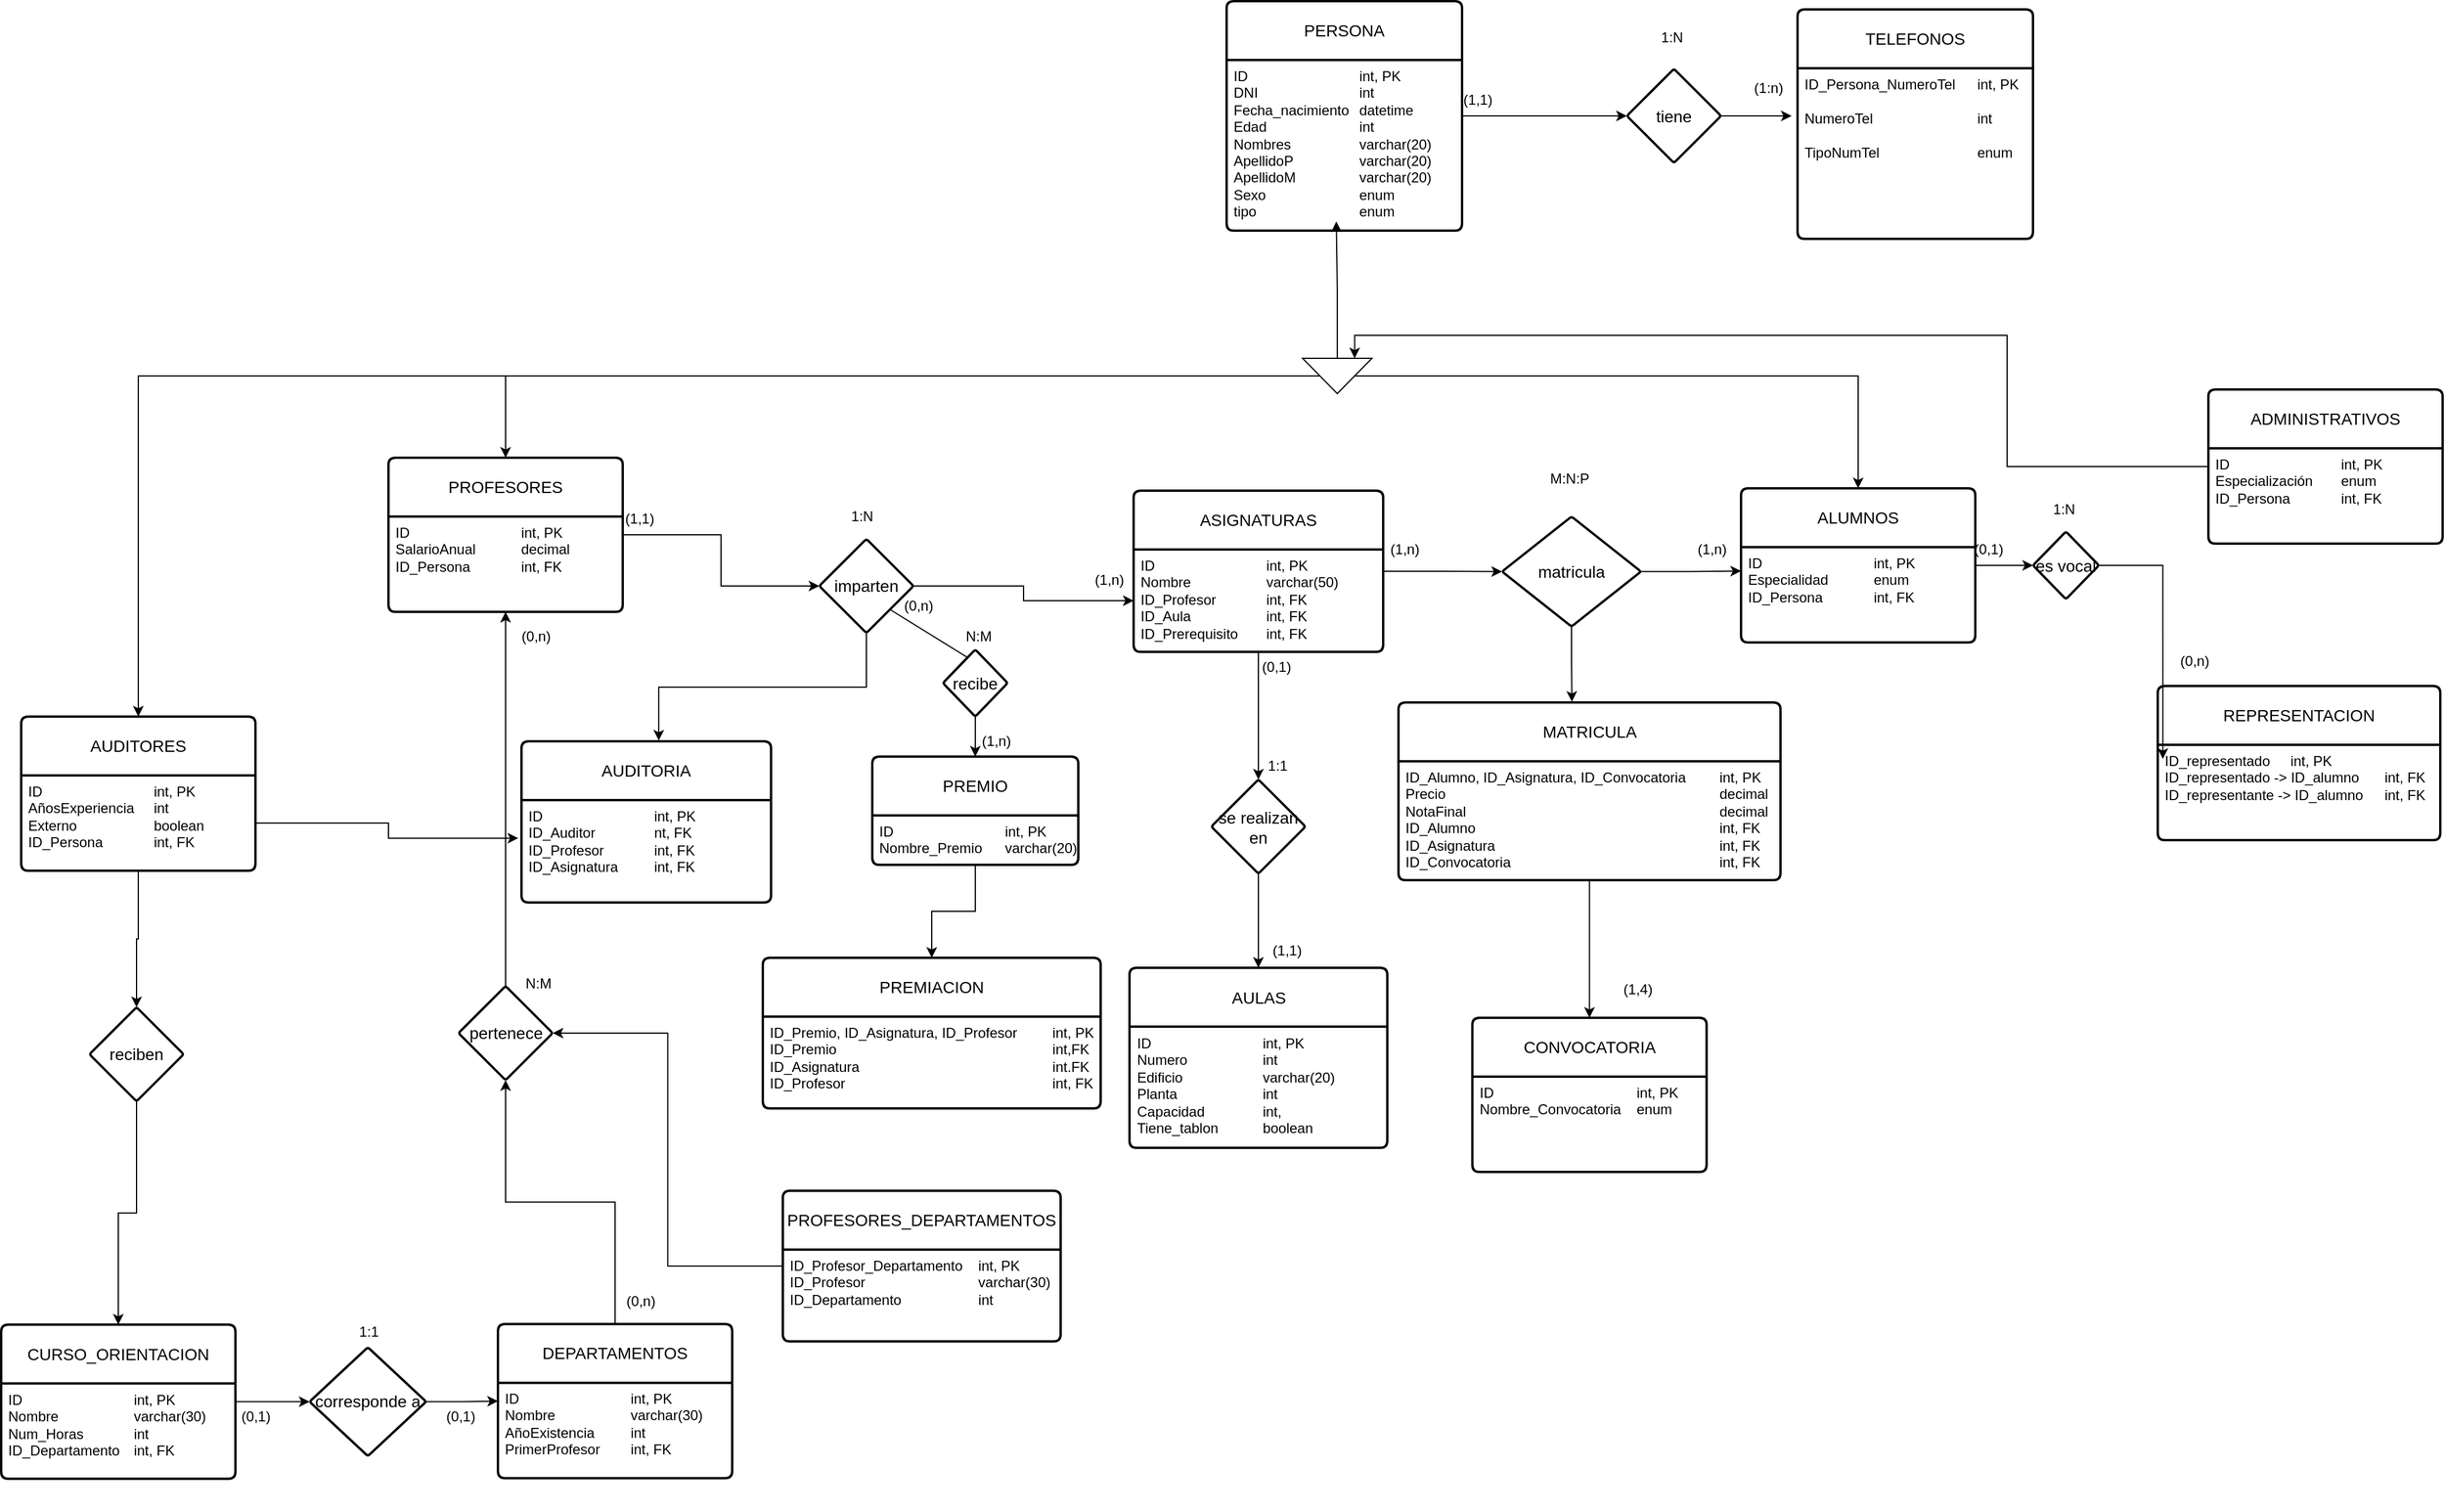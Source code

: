 <mxfile version="28.1.0">
  <diagram name="Página-1" id="hIb0Wc9JE0fTi1nJDeHk">
    <mxGraphModel dx="4356" dy="2800" grid="0" gridSize="10" guides="1" tooltips="1" connect="1" arrows="1" fold="1" page="1" pageScale="1" pageWidth="827" pageHeight="1169" math="0" shadow="0">
      <root>
        <mxCell id="0" />
        <mxCell id="1" parent="0" />
        <mxCell id="bm2Xu5GmlTO-DEPl8uQL-22" value="" style="edgeStyle=orthogonalEdgeStyle;rounded=0;orthogonalLoop=1;jettySize=auto;html=1;" edge="1" parent="1" source="bm2Xu5GmlTO-DEPl8uQL-1" target="bm2Xu5GmlTO-DEPl8uQL-21">
          <mxGeometry relative="1" as="geometry" />
        </mxCell>
        <mxCell id="bm2Xu5GmlTO-DEPl8uQL-1" value="PERSONA" style="swimlane;childLayout=stackLayout;horizontal=1;startSize=50;horizontalStack=0;rounded=1;fontSize=14;fontStyle=0;strokeWidth=2;resizeParent=0;resizeLast=1;shadow=0;dashed=0;align=center;arcSize=4;whiteSpace=wrap;html=1;" vertex="1" parent="1">
          <mxGeometry x="913" y="-116" width="200" height="195" as="geometry" />
        </mxCell>
        <mxCell id="bm2Xu5GmlTO-DEPl8uQL-2" value="ID&lt;span style=&quot;white-space: pre;&quot;&gt;&#x9;&lt;/span&gt;&lt;span style=&quot;white-space: pre;&quot;&gt;&#x9;&lt;/span&gt;&lt;span style=&quot;white-space: pre;&quot;&gt;&#x9;&lt;/span&gt;&lt;span style=&quot;white-space: pre;&quot;&gt;&#x9;&lt;/span&gt;int, PK&lt;div&gt;DNI&lt;span style=&quot;white-space: pre;&quot;&gt;&#x9;&lt;/span&gt;&lt;span style=&quot;white-space: pre;&quot;&gt;&#x9;&lt;/span&gt;&lt;span style=&quot;white-space: pre;&quot;&gt;&#x9;&lt;/span&gt;&lt;span style=&quot;white-space: pre;&quot;&gt;&#x9;&lt;/span&gt;int&lt;/div&gt;&lt;div&gt;Fecha_nacimiento&lt;span style=&quot;white-space: pre;&quot;&gt;&#x9;&lt;/span&gt;datetime&lt;/div&gt;&lt;div&gt;Edad&lt;span style=&quot;white-space: pre;&quot;&gt;&#x9;&lt;/span&gt;&lt;span style=&quot;white-space: pre;&quot;&gt;&#x9;&lt;/span&gt;&lt;span style=&quot;white-space: pre;&quot;&gt;&#x9;&lt;/span&gt;int&lt;/div&gt;&lt;div&gt;Nombres&lt;span style=&quot;white-space: pre;&quot;&gt;&#x9;&lt;/span&gt;&lt;span style=&quot;white-space: pre;&quot;&gt;&#x9;&lt;/span&gt;&lt;span style=&quot;white-space: pre;&quot;&gt;&#x9;&lt;/span&gt;varchar(20)&lt;/div&gt;&lt;div&gt;ApellidoP&lt;span style=&quot;white-space: pre;&quot;&gt;&#x9;&lt;/span&gt;&lt;span style=&quot;white-space: pre;&quot;&gt;&#x9;&lt;/span&gt;&lt;span style=&quot;white-space: pre;&quot;&gt;&#x9;&lt;/span&gt;varchar(20)&lt;/div&gt;&lt;div&gt;ApellidoM&lt;span style=&quot;white-space: pre;&quot;&gt;&#x9;&lt;/span&gt;&lt;span style=&quot;white-space: pre;&quot;&gt;&#x9;&lt;/span&gt;varchar(20)&lt;/div&gt;&lt;div&gt;Sexo&lt;span style=&quot;white-space: pre;&quot;&gt;&#x9;&lt;/span&gt;&lt;span style=&quot;white-space: pre;&quot;&gt;&#x9;&lt;/span&gt;&lt;span style=&quot;white-space: pre;&quot;&gt;&#x9;&lt;/span&gt;enum&lt;/div&gt;&lt;div&gt;tipo&lt;span style=&quot;white-space: pre;&quot;&gt;&#x9;&lt;/span&gt;&lt;span style=&quot;white-space: pre;&quot;&gt;&#x9;&lt;/span&gt;&lt;span style=&quot;white-space: pre;&quot;&gt;&#x9;&lt;/span&gt;&lt;span style=&quot;white-space: pre;&quot;&gt;&#x9;&lt;/span&gt;enum&lt;/div&gt;&lt;div&gt;&lt;br&gt;&lt;/div&gt;&lt;div&gt;&lt;br&gt;&lt;/div&gt;&lt;div&gt;&lt;br&gt;&lt;/div&gt;" style="align=left;strokeColor=none;fillColor=none;spacingLeft=4;spacingRight=4;fontSize=12;verticalAlign=top;resizable=0;rotatable=0;part=1;html=1;whiteSpace=wrap;" vertex="1" parent="bm2Xu5GmlTO-DEPl8uQL-1">
          <mxGeometry y="50" width="200" height="145" as="geometry" />
        </mxCell>
        <mxCell id="bm2Xu5GmlTO-DEPl8uQL-25" value="" style="edgeStyle=orthogonalEdgeStyle;rounded=0;orthogonalLoop=1;jettySize=auto;html=1;" edge="1" parent="1" source="bm2Xu5GmlTO-DEPl8uQL-21">
          <mxGeometry relative="1" as="geometry">
            <mxPoint x="1393" y="-18.5" as="targetPoint" />
          </mxGeometry>
        </mxCell>
        <mxCell id="bm2Xu5GmlTO-DEPl8uQL-21" value="tiene" style="rhombus;whiteSpace=wrap;html=1;fontSize=14;fontStyle=0;startSize=50;horizontal=1;rounded=1;strokeWidth=2;shadow=0;dashed=0;arcSize=4;" vertex="1" parent="1">
          <mxGeometry x="1253" y="-58.5" width="80" height="80" as="geometry" />
        </mxCell>
        <mxCell id="bm2Xu5GmlTO-DEPl8uQL-23" value="(1,1)" style="text;html=1;align=center;verticalAlign=middle;resizable=0;points=[];autosize=1;strokeColor=none;fillColor=none;" vertex="1" parent="1">
          <mxGeometry x="1104" y="-45" width="43" height="26" as="geometry" />
        </mxCell>
        <mxCell id="bm2Xu5GmlTO-DEPl8uQL-26" value="TELEFONOS" style="swimlane;childLayout=stackLayout;horizontal=1;startSize=50;horizontalStack=0;rounded=1;fontSize=14;fontStyle=0;strokeWidth=2;resizeParent=0;resizeLast=1;shadow=0;dashed=0;align=center;arcSize=4;whiteSpace=wrap;html=1;" vertex="1" parent="1">
          <mxGeometry x="1398" y="-109" width="200" height="195" as="geometry" />
        </mxCell>
        <mxCell id="bm2Xu5GmlTO-DEPl8uQL-27" value="ID_Persona_NumeroTel&lt;span style=&quot;white-space: pre;&quot;&gt;&#x9;&lt;/span&gt;&amp;nbsp; &amp;nbsp; int, PK&lt;div&gt;&lt;br&gt;&lt;/div&gt;&lt;div&gt;NumeroTel&lt;span style=&quot;white-space: pre;&quot;&gt;&#x9;&lt;/span&gt;&lt;span style=&quot;white-space: pre;&quot;&gt;&#x9;&lt;/span&gt;&lt;span style=&quot;white-space: pre;&quot;&gt;&#x9;    int&lt;/span&gt;&lt;/div&gt;&lt;div&gt;&lt;br&gt;&lt;/div&gt;&lt;div&gt;TipoNumTel&lt;span style=&quot;white-space: pre;&quot;&gt;&#x9;&lt;/span&gt;&lt;span style=&quot;white-space: pre;&quot;&gt;&#x9;&lt;/span&gt;&lt;span style=&quot;white-space: pre;&quot;&gt;&#x9;&lt;/span&gt;&amp;nbsp; &amp;nbsp; enum&lt;/div&gt;&lt;div&gt;&lt;br&gt;&lt;/div&gt;&lt;div&gt;&lt;br&gt;&lt;/div&gt;&lt;div&gt;&lt;br&gt;&lt;/div&gt;" style="align=left;strokeColor=none;fillColor=none;spacingLeft=4;spacingRight=4;fontSize=12;verticalAlign=top;resizable=0;rotatable=0;part=1;html=1;whiteSpace=wrap;" vertex="1" parent="bm2Xu5GmlTO-DEPl8uQL-26">
          <mxGeometry y="50" width="200" height="145" as="geometry" />
        </mxCell>
        <mxCell id="bm2Xu5GmlTO-DEPl8uQL-28" value="(1:n)" style="text;html=1;align=center;verticalAlign=middle;resizable=0;points=[];autosize=1;strokeColor=none;fillColor=none;" vertex="1" parent="1">
          <mxGeometry x="1351" y="-55" width="43" height="26" as="geometry" />
        </mxCell>
        <mxCell id="bm2Xu5GmlTO-DEPl8uQL-29" value="1:N" style="text;html=1;align=center;verticalAlign=middle;resizable=0;points=[];autosize=1;strokeColor=none;fillColor=none;" vertex="1" parent="1">
          <mxGeometry x="1272" y="-98" width="37" height="26" as="geometry" />
        </mxCell>
        <mxCell id="bm2Xu5GmlTO-DEPl8uQL-44" value="" style="edgeStyle=orthogonalEdgeStyle;rounded=0;orthogonalLoop=1;jettySize=auto;html=1;" edge="1" parent="1" source="bm2Xu5GmlTO-DEPl8uQL-30" target="bm2Xu5GmlTO-DEPl8uQL-43">
          <mxGeometry relative="1" as="geometry" />
        </mxCell>
        <mxCell id="bm2Xu5GmlTO-DEPl8uQL-30" value="AUDITORES" style="swimlane;childLayout=stackLayout;horizontal=1;startSize=50;horizontalStack=0;rounded=1;fontSize=14;fontStyle=0;strokeWidth=2;resizeParent=0;resizeLast=1;shadow=0;dashed=0;align=center;arcSize=4;whiteSpace=wrap;html=1;" vertex="1" parent="1">
          <mxGeometry x="-111" y="492" width="199" height="131" as="geometry" />
        </mxCell>
        <mxCell id="bm2Xu5GmlTO-DEPl8uQL-31" value="ID&lt;span style=&quot;white-space: pre;&quot;&gt;&#x9;&lt;/span&gt;&lt;span style=&quot;white-space: pre;&quot;&gt;&#x9;&lt;span style=&quot;white-space: pre;&quot;&gt;&#x9;&lt;/span&gt;&lt;span style=&quot;white-space: pre;&quot;&gt;&#x9;&lt;/span&gt;&lt;/span&gt;int, PK&lt;div&gt;AñosExperiencia&lt;span style=&quot;white-space: pre;&quot;&gt;&#x9;&lt;/span&gt;int&lt;/div&gt;&lt;div&gt;Externo&lt;span style=&quot;white-space: pre;&quot;&gt;&#x9;&lt;/span&gt;&lt;span style=&quot;white-space: pre;&quot;&gt;&#x9;&lt;/span&gt;&lt;span style=&quot;white-space: pre;&quot;&gt;&#x9;&lt;/span&gt;boolean&lt;/div&gt;&lt;div&gt;ID_Persona&lt;span style=&quot;white-space: pre;&quot;&gt;&#x9;&lt;/span&gt;&lt;span style=&quot;white-space: pre;&quot;&gt;&#x9;&lt;/span&gt;int, FK&lt;/div&gt;&lt;div&gt;&lt;br&gt;&lt;/div&gt;&lt;div&gt;&lt;br&gt;&lt;/div&gt;&lt;div&gt;&lt;br&gt;&lt;/div&gt;" style="align=left;strokeColor=none;fillColor=none;spacingLeft=4;spacingRight=4;fontSize=12;verticalAlign=top;resizable=0;rotatable=0;part=1;html=1;whiteSpace=wrap;" vertex="1" parent="bm2Xu5GmlTO-DEPl8uQL-30">
          <mxGeometry y="50" width="199" height="81" as="geometry" />
        </mxCell>
        <mxCell id="bm2Xu5GmlTO-DEPl8uQL-34" style="edgeStyle=orthogonalEdgeStyle;rounded=0;orthogonalLoop=1;jettySize=auto;html=1;entryX=0.5;entryY=0;entryDx=0;entryDy=0;" edge="1" parent="1" source="bm2Xu5GmlTO-DEPl8uQL-32" target="bm2Xu5GmlTO-DEPl8uQL-30">
          <mxGeometry relative="1" as="geometry" />
        </mxCell>
        <mxCell id="bm2Xu5GmlTO-DEPl8uQL-71" style="edgeStyle=orthogonalEdgeStyle;rounded=0;orthogonalLoop=1;jettySize=auto;html=1;" edge="1" parent="1" source="bm2Xu5GmlTO-DEPl8uQL-32" target="bm2Xu5GmlTO-DEPl8uQL-36">
          <mxGeometry relative="1" as="geometry" />
        </mxCell>
        <mxCell id="bm2Xu5GmlTO-DEPl8uQL-110" style="edgeStyle=orthogonalEdgeStyle;rounded=0;orthogonalLoop=1;jettySize=auto;html=1;exitX=0;exitY=0.5;exitDx=0;exitDy=0;" edge="1" parent="1" source="bm2Xu5GmlTO-DEPl8uQL-32">
          <mxGeometry relative="1" as="geometry">
            <mxPoint x="1006.182" y="71.182" as="targetPoint" />
          </mxGeometry>
        </mxCell>
        <mxCell id="bm2Xu5GmlTO-DEPl8uQL-113" style="edgeStyle=orthogonalEdgeStyle;rounded=0;orthogonalLoop=1;jettySize=auto;html=1;entryX=0.5;entryY=0;entryDx=0;entryDy=0;" edge="1" parent="1" source="bm2Xu5GmlTO-DEPl8uQL-32" target="bm2Xu5GmlTO-DEPl8uQL-39">
          <mxGeometry relative="1" as="geometry" />
        </mxCell>
        <mxCell id="bm2Xu5GmlTO-DEPl8uQL-32" value="" style="triangle;whiteSpace=wrap;html=1;rotation=90;" vertex="1" parent="1">
          <mxGeometry x="992" y="173" width="30" height="59" as="geometry" />
        </mxCell>
        <mxCell id="bm2Xu5GmlTO-DEPl8uQL-73" value="" style="edgeStyle=orthogonalEdgeStyle;rounded=0;orthogonalLoop=1;jettySize=auto;html=1;" edge="1" parent="1" source="bm2Xu5GmlTO-DEPl8uQL-36" target="bm2Xu5GmlTO-DEPl8uQL-72">
          <mxGeometry relative="1" as="geometry" />
        </mxCell>
        <mxCell id="bm2Xu5GmlTO-DEPl8uQL-36" value="PROFESORES" style="swimlane;childLayout=stackLayout;horizontal=1;startSize=50;horizontalStack=0;rounded=1;fontSize=14;fontStyle=0;strokeWidth=2;resizeParent=0;resizeLast=1;shadow=0;dashed=0;align=center;arcSize=4;whiteSpace=wrap;html=1;" vertex="1" parent="1">
          <mxGeometry x="201" y="272" width="199" height="131" as="geometry" />
        </mxCell>
        <mxCell id="bm2Xu5GmlTO-DEPl8uQL-37" value="ID&lt;span style=&quot;white-space: pre;&quot;&gt;&#x9;&lt;/span&gt;&lt;span style=&quot;white-space: pre;&quot;&gt;&#x9;&lt;span style=&quot;white-space: pre;&quot;&gt;&#x9;&lt;/span&gt;&lt;span style=&quot;white-space: pre;&quot;&gt;&#x9;&lt;/span&gt;&lt;/span&gt;int, PK&lt;div&gt;SalarioAnual&lt;span style=&quot;white-space: pre;&quot;&gt;&#x9;&lt;/span&gt;&lt;span style=&quot;white-space: pre;&quot;&gt;&#x9;&lt;/span&gt;decimal&lt;/div&gt;&lt;div&gt;&lt;span style=&quot;background-color: transparent; color: light-dark(rgb(0, 0, 0), rgb(255, 255, 255));&quot;&gt;ID_Persona&lt;/span&gt;&lt;span style=&quot;background-color: transparent; color: light-dark(rgb(0, 0, 0), rgb(255, 255, 255)); white-space: pre;&quot;&gt;&#x9;&lt;/span&gt;&lt;span style=&quot;background-color: transparent; color: light-dark(rgb(0, 0, 0), rgb(255, 255, 255)); white-space: pre;&quot;&gt;&#x9;&lt;/span&gt;&lt;span style=&quot;background-color: transparent; color: light-dark(rgb(0, 0, 0), rgb(255, 255, 255));&quot;&gt;int, FK&lt;/span&gt;&lt;/div&gt;&lt;div&gt;&lt;br&gt;&lt;/div&gt;&lt;div&gt;&lt;br&gt;&lt;/div&gt;&lt;div&gt;&lt;br&gt;&lt;/div&gt;" style="align=left;strokeColor=none;fillColor=none;spacingLeft=4;spacingRight=4;fontSize=12;verticalAlign=top;resizable=0;rotatable=0;part=1;html=1;whiteSpace=wrap;" vertex="1" parent="bm2Xu5GmlTO-DEPl8uQL-36">
          <mxGeometry y="50" width="199" height="81" as="geometry" />
        </mxCell>
        <mxCell id="bm2Xu5GmlTO-DEPl8uQL-104" value="" style="edgeStyle=orthogonalEdgeStyle;rounded=0;orthogonalLoop=1;jettySize=auto;html=1;" edge="1" parent="1" source="bm2Xu5GmlTO-DEPl8uQL-39" target="bm2Xu5GmlTO-DEPl8uQL-103">
          <mxGeometry relative="1" as="geometry" />
        </mxCell>
        <mxCell id="bm2Xu5GmlTO-DEPl8uQL-39" value="ALUMNOS" style="swimlane;childLayout=stackLayout;horizontal=1;startSize=50;horizontalStack=0;rounded=1;fontSize=14;fontStyle=0;strokeWidth=2;resizeParent=0;resizeLast=1;shadow=0;dashed=0;align=center;arcSize=4;whiteSpace=wrap;html=1;" vertex="1" parent="1">
          <mxGeometry x="1350" y="298" width="199" height="131" as="geometry" />
        </mxCell>
        <mxCell id="bm2Xu5GmlTO-DEPl8uQL-40" value="ID&lt;span style=&quot;white-space: pre;&quot;&gt;&#x9;&lt;/span&gt;&lt;span style=&quot;white-space: pre;&quot;&gt;&#x9;&lt;span style=&quot;white-space: pre;&quot;&gt;&#x9;&lt;/span&gt;&lt;span style=&quot;white-space: pre;&quot;&gt;&#x9;&lt;/span&gt;&lt;/span&gt;int, PK&lt;div&gt;Especialidad&lt;span style=&quot;white-space: pre;&quot;&gt;&#x9;&lt;/span&gt;&lt;span style=&quot;white-space: pre;&quot;&gt;&#x9;&lt;/span&gt;enum&lt;/div&gt;&lt;div&gt;&lt;span style=&quot;background-color: transparent; color: light-dark(rgb(0, 0, 0), rgb(255, 255, 255));&quot;&gt;ID_Persona&lt;/span&gt;&lt;span style=&quot;background-color: transparent; color: light-dark(rgb(0, 0, 0), rgb(255, 255, 255)); white-space: pre;&quot;&gt;&#x9;&lt;/span&gt;&lt;span style=&quot;background-color: transparent; color: light-dark(rgb(0, 0, 0), rgb(255, 255, 255)); white-space: pre;&quot;&gt;&#x9;&lt;/span&gt;&lt;span style=&quot;background-color: transparent; color: light-dark(rgb(0, 0, 0), rgb(255, 255, 255));&quot;&gt;int, FK&lt;/span&gt;&lt;/div&gt;&lt;div&gt;&lt;br&gt;&lt;/div&gt;&lt;div&gt;&lt;br&gt;&lt;/div&gt;&lt;div&gt;&lt;br&gt;&lt;/div&gt;" style="align=left;strokeColor=none;fillColor=none;spacingLeft=4;spacingRight=4;fontSize=12;verticalAlign=top;resizable=0;rotatable=0;part=1;html=1;whiteSpace=wrap;" vertex="1" parent="bm2Xu5GmlTO-DEPl8uQL-39">
          <mxGeometry y="50" width="199" height="81" as="geometry" />
        </mxCell>
        <mxCell id="bm2Xu5GmlTO-DEPl8uQL-135" style="edgeStyle=orthogonalEdgeStyle;rounded=0;orthogonalLoop=1;jettySize=auto;html=1;entryX=0;entryY=0.25;entryDx=0;entryDy=0;" edge="1" parent="1" source="bm2Xu5GmlTO-DEPl8uQL-41" target="bm2Xu5GmlTO-DEPl8uQL-32">
          <mxGeometry relative="1" as="geometry">
            <mxPoint x="1381.333" y="119" as="targetPoint" />
            <Array as="points">
              <mxPoint x="1576" y="280" />
              <mxPoint x="1576" y="168" />
              <mxPoint x="1022" y="168" />
            </Array>
          </mxGeometry>
        </mxCell>
        <mxCell id="bm2Xu5GmlTO-DEPl8uQL-41" value="ADMINISTRATIVOS" style="swimlane;childLayout=stackLayout;horizontal=1;startSize=50;horizontalStack=0;rounded=1;fontSize=14;fontStyle=0;strokeWidth=2;resizeParent=0;resizeLast=1;shadow=0;dashed=0;align=center;arcSize=4;whiteSpace=wrap;html=1;" vertex="1" parent="1">
          <mxGeometry x="1747" y="214" width="199" height="131" as="geometry" />
        </mxCell>
        <mxCell id="bm2Xu5GmlTO-DEPl8uQL-42" value="ID&lt;span style=&quot;white-space: pre;&quot;&gt;&#x9;&lt;/span&gt;&lt;span style=&quot;white-space: pre;&quot;&gt;&#x9;&lt;span style=&quot;white-space: pre;&quot;&gt;&#x9;&lt;/span&gt;&lt;span style=&quot;white-space: pre;&quot;&gt;&#x9;&lt;/span&gt;&lt;/span&gt;int, PK&lt;div&gt;Especialización&lt;span style=&quot;white-space: pre;&quot;&gt;&#x9;&lt;/span&gt;enum&lt;/div&gt;&lt;div&gt;&lt;span style=&quot;background-color: transparent; color: light-dark(rgb(0, 0, 0), rgb(255, 255, 255));&quot;&gt;ID_Persona&lt;/span&gt;&lt;span style=&quot;background-color: transparent; color: light-dark(rgb(0, 0, 0), rgb(255, 255, 255)); white-space: pre;&quot;&gt;&#x9;&lt;/span&gt;&lt;span style=&quot;background-color: transparent; color: light-dark(rgb(0, 0, 0), rgb(255, 255, 255)); white-space: pre;&quot;&gt;&#x9;&lt;/span&gt;&lt;span style=&quot;background-color: transparent; color: light-dark(rgb(0, 0, 0), rgb(255, 255, 255));&quot;&gt;int, FK&lt;/span&gt;&lt;/div&gt;&lt;div&gt;&lt;br&gt;&lt;/div&gt;&lt;div&gt;&lt;br&gt;&lt;/div&gt;&lt;div&gt;&lt;br&gt;&lt;/div&gt;" style="align=left;strokeColor=none;fillColor=none;spacingLeft=4;spacingRight=4;fontSize=12;verticalAlign=top;resizable=0;rotatable=0;part=1;html=1;whiteSpace=wrap;" vertex="1" parent="bm2Xu5GmlTO-DEPl8uQL-41">
          <mxGeometry y="50" width="199" height="81" as="geometry" />
        </mxCell>
        <mxCell id="bm2Xu5GmlTO-DEPl8uQL-47" value="" style="edgeStyle=orthogonalEdgeStyle;rounded=0;orthogonalLoop=1;jettySize=auto;html=1;entryX=0.5;entryY=0;entryDx=0;entryDy=0;" edge="1" parent="1" source="bm2Xu5GmlTO-DEPl8uQL-43" target="bm2Xu5GmlTO-DEPl8uQL-45">
          <mxGeometry relative="1" as="geometry">
            <mxPoint x="152" y="862" as="targetPoint" />
          </mxGeometry>
        </mxCell>
        <mxCell id="bm2Xu5GmlTO-DEPl8uQL-43" value="reciben" style="rhombus;whiteSpace=wrap;html=1;fontSize=14;fontStyle=0;startSize=50;horizontal=1;rounded=1;strokeWidth=2;shadow=0;dashed=0;arcSize=4;" vertex="1" parent="1">
          <mxGeometry x="-53" y="739" width="80" height="80" as="geometry" />
        </mxCell>
        <mxCell id="bm2Xu5GmlTO-DEPl8uQL-51" value="" style="edgeStyle=orthogonalEdgeStyle;rounded=0;orthogonalLoop=1;jettySize=auto;html=1;" edge="1" parent="1" source="bm2Xu5GmlTO-DEPl8uQL-45" target="bm2Xu5GmlTO-DEPl8uQL-50">
          <mxGeometry relative="1" as="geometry" />
        </mxCell>
        <mxCell id="bm2Xu5GmlTO-DEPl8uQL-45" value="CURSO_ORIENTACION" style="swimlane;childLayout=stackLayout;horizontal=1;startSize=50;horizontalStack=0;rounded=1;fontSize=14;fontStyle=0;strokeWidth=2;resizeParent=0;resizeLast=1;shadow=0;dashed=0;align=center;arcSize=4;whiteSpace=wrap;html=1;" vertex="1" parent="1">
          <mxGeometry x="-128" y="1008.75" width="199" height="131" as="geometry" />
        </mxCell>
        <mxCell id="bm2Xu5GmlTO-DEPl8uQL-46" value="ID&lt;span style=&quot;white-space: pre;&quot;&gt;&#x9;&lt;/span&gt;&lt;span style=&quot;white-space: pre;&quot;&gt;&#x9;&lt;span style=&quot;white-space: pre;&quot;&gt;&#x9;&lt;/span&gt;&lt;span style=&quot;white-space: pre;&quot;&gt;&#x9;&lt;/span&gt;&lt;/span&gt;int, PK&lt;div&gt;Nombre&lt;span style=&quot;white-space: pre;&quot;&gt;&#x9;&lt;/span&gt;&lt;span style=&quot;white-space: pre;&quot;&gt;&#x9;&lt;/span&gt;&lt;span style=&quot;white-space: pre;&quot;&gt;&#x9;&lt;/span&gt;varchar(30)&lt;/div&gt;&lt;div&gt;Num_Horas&lt;span style=&quot;white-space: pre;&quot;&gt;&#x9;&lt;/span&gt;&lt;span style=&quot;white-space: pre;&quot;&gt;&#x9;&lt;/span&gt;int&lt;/div&gt;&lt;div&gt;ID_Departamento&lt;span style=&quot;white-space: pre;&quot;&gt;&#x9;&lt;/span&gt;int, FK&lt;/div&gt;&lt;div&gt;&lt;br&gt;&lt;/div&gt;&lt;div&gt;&lt;br&gt;&lt;/div&gt;&lt;div&gt;&lt;br&gt;&lt;/div&gt;" style="align=left;strokeColor=none;fillColor=none;spacingLeft=4;spacingRight=4;fontSize=12;verticalAlign=top;resizable=0;rotatable=0;part=1;html=1;whiteSpace=wrap;" vertex="1" parent="bm2Xu5GmlTO-DEPl8uQL-45">
          <mxGeometry y="50" width="199" height="81" as="geometry" />
        </mxCell>
        <mxCell id="bm2Xu5GmlTO-DEPl8uQL-57" value="" style="edgeStyle=orthogonalEdgeStyle;rounded=0;orthogonalLoop=1;jettySize=auto;html=1;" edge="1" parent="1" source="bm2Xu5GmlTO-DEPl8uQL-48" target="bm2Xu5GmlTO-DEPl8uQL-56">
          <mxGeometry relative="1" as="geometry" />
        </mxCell>
        <mxCell id="bm2Xu5GmlTO-DEPl8uQL-48" value="DEPARTAMENTOS" style="swimlane;childLayout=stackLayout;horizontal=1;startSize=50;horizontalStack=0;rounded=1;fontSize=14;fontStyle=0;strokeWidth=2;resizeParent=0;resizeLast=1;shadow=0;dashed=0;align=center;arcSize=4;whiteSpace=wrap;html=1;" vertex="1" parent="1">
          <mxGeometry x="294" y="1008.25" width="199" height="131" as="geometry" />
        </mxCell>
        <mxCell id="bm2Xu5GmlTO-DEPl8uQL-49" value="ID&lt;span style=&quot;white-space: pre;&quot;&gt;&#x9;&lt;/span&gt;&lt;span style=&quot;white-space: pre;&quot;&gt;&#x9;&lt;span style=&quot;white-space: pre;&quot;&gt;&#x9;&lt;/span&gt;&lt;span style=&quot;white-space: pre;&quot;&gt;&#x9;&lt;/span&gt;&lt;/span&gt;int, PK&lt;div&gt;Nombre&lt;span style=&quot;white-space: pre;&quot;&gt;&#x9;&lt;/span&gt;&lt;span style=&quot;white-space: pre;&quot;&gt;&#x9;&lt;/span&gt;&lt;span style=&quot;white-space: pre;&quot;&gt;&#x9;&lt;/span&gt;varchar(30)&lt;/div&gt;&lt;div&gt;AñoExistencia&lt;span style=&quot;white-space: pre;&quot;&gt;&#x9;&lt;/span&gt;&lt;span style=&quot;white-space: pre;&quot;&gt;&#x9;&lt;/span&gt;int&lt;/div&gt;&lt;div&gt;PrimerProfesor&lt;span style=&quot;white-space: pre;&quot;&gt;&#x9;&lt;/span&gt;int, FK&lt;/div&gt;&lt;div&gt;&lt;br&gt;&lt;/div&gt;&lt;div&gt;&lt;br&gt;&lt;/div&gt;&lt;div&gt;&lt;br&gt;&lt;/div&gt;" style="align=left;strokeColor=none;fillColor=none;spacingLeft=4;spacingRight=4;fontSize=12;verticalAlign=top;resizable=0;rotatable=0;part=1;html=1;whiteSpace=wrap;" vertex="1" parent="bm2Xu5GmlTO-DEPl8uQL-48">
          <mxGeometry y="50" width="199" height="81" as="geometry" />
        </mxCell>
        <mxCell id="bm2Xu5GmlTO-DEPl8uQL-52" style="edgeStyle=orthogonalEdgeStyle;rounded=0;orthogonalLoop=1;jettySize=auto;html=1;entryX=0;entryY=0.5;entryDx=0;entryDy=0;" edge="1" parent="1" source="bm2Xu5GmlTO-DEPl8uQL-50" target="bm2Xu5GmlTO-DEPl8uQL-48">
          <mxGeometry relative="1" as="geometry">
            <mxPoint x="269.333" y="1074.25" as="targetPoint" />
          </mxGeometry>
        </mxCell>
        <mxCell id="bm2Xu5GmlTO-DEPl8uQL-50" value="corresponde a" style="rhombus;whiteSpace=wrap;html=1;fontSize=14;fontStyle=0;startSize=50;horizontal=1;rounded=1;strokeWidth=2;shadow=0;dashed=0;arcSize=4;" vertex="1" parent="1">
          <mxGeometry x="134" y="1028" width="99" height="92.5" as="geometry" />
        </mxCell>
        <mxCell id="bm2Xu5GmlTO-DEPl8uQL-53" value="(0,1)" style="text;html=1;align=center;verticalAlign=middle;resizable=0;points=[];autosize=1;strokeColor=none;fillColor=none;" vertex="1" parent="1">
          <mxGeometry x="66" y="1073.75" width="43" height="26" as="geometry" />
        </mxCell>
        <mxCell id="bm2Xu5GmlTO-DEPl8uQL-54" value="(0,1)" style="text;html=1;align=center;verticalAlign=middle;resizable=0;points=[];autosize=1;strokeColor=none;fillColor=none;" vertex="1" parent="1">
          <mxGeometry x="240" y="1073.75" width="43" height="26" as="geometry" />
        </mxCell>
        <mxCell id="bm2Xu5GmlTO-DEPl8uQL-55" value="1:1" style="text;html=1;align=center;verticalAlign=middle;resizable=0;points=[];autosize=1;strokeColor=none;fillColor=none;" vertex="1" parent="1">
          <mxGeometry x="166" y="1002" width="35" height="26" as="geometry" />
        </mxCell>
        <mxCell id="bm2Xu5GmlTO-DEPl8uQL-58" value="" style="edgeStyle=orthogonalEdgeStyle;rounded=0;orthogonalLoop=1;jettySize=auto;html=1;" edge="1" parent="1" source="bm2Xu5GmlTO-DEPl8uQL-56" target="bm2Xu5GmlTO-DEPl8uQL-37">
          <mxGeometry relative="1" as="geometry" />
        </mxCell>
        <mxCell id="bm2Xu5GmlTO-DEPl8uQL-56" value="pertenece" style="rhombus;whiteSpace=wrap;html=1;fontSize=14;fontStyle=0;startSize=50;horizontal=1;rounded=1;strokeWidth=2;shadow=0;dashed=0;arcSize=4;" vertex="1" parent="1">
          <mxGeometry x="260.5" y="721" width="80" height="80" as="geometry" />
        </mxCell>
        <mxCell id="bm2Xu5GmlTO-DEPl8uQL-59" value="(0,n)" style="text;html=1;align=center;verticalAlign=middle;resizable=0;points=[];autosize=1;strokeColor=none;fillColor=none;" vertex="1" parent="1">
          <mxGeometry x="304.5" y="411" width="43" height="26" as="geometry" />
        </mxCell>
        <mxCell id="bm2Xu5GmlTO-DEPl8uQL-62" value="(0,n)" style="text;html=1;align=center;verticalAlign=middle;resizable=0;points=[];autosize=1;strokeColor=none;fillColor=none;" vertex="1" parent="1">
          <mxGeometry x="393" y="976" width="43" height="26" as="geometry" />
        </mxCell>
        <mxCell id="bm2Xu5GmlTO-DEPl8uQL-63" value="N:M" style="text;html=1;align=center;verticalAlign=middle;resizable=0;points=[];autosize=1;strokeColor=none;fillColor=none;" vertex="1" parent="1">
          <mxGeometry x="307.5" y="705.5" width="40" height="26" as="geometry" />
        </mxCell>
        <mxCell id="bm2Xu5GmlTO-DEPl8uQL-66" style="edgeStyle=orthogonalEdgeStyle;rounded=0;orthogonalLoop=1;jettySize=auto;html=1;entryX=1;entryY=0.5;entryDx=0;entryDy=0;" edge="1" parent="1" source="bm2Xu5GmlTO-DEPl8uQL-64" target="bm2Xu5GmlTO-DEPl8uQL-56">
          <mxGeometry relative="1" as="geometry">
            <mxPoint x="443" y="782" as="targetPoint" />
          </mxGeometry>
        </mxCell>
        <mxCell id="bm2Xu5GmlTO-DEPl8uQL-64" value="PROFESORES_DEPARTAMENTOS" style="swimlane;childLayout=stackLayout;horizontal=1;startSize=50;horizontalStack=0;rounded=1;fontSize=14;fontStyle=0;strokeWidth=2;resizeParent=0;resizeLast=1;shadow=0;dashed=0;align=center;arcSize=4;whiteSpace=wrap;html=1;" vertex="1" parent="1">
          <mxGeometry x="536" y="895" width="236" height="128" as="geometry" />
        </mxCell>
        <mxCell id="bm2Xu5GmlTO-DEPl8uQL-65" value="ID_Profesor_Departamento&lt;span style=&quot;white-space: pre;&quot;&gt;&lt;span style=&quot;white-space: pre;&quot;&gt;&#x9;&lt;/span&gt;&lt;/span&gt;int, PK&lt;div&gt;ID_Profesor&lt;span style=&quot;white-space: pre;&quot;&gt;&#x9;&lt;/span&gt;&lt;span style=&quot;white-space: pre;&quot;&gt;&#x9;&lt;span style=&quot;white-space: pre;&quot;&gt;&#x9;&lt;/span&gt;&lt;span style=&quot;white-space: pre;&quot;&gt;&#x9;&lt;/span&gt;&lt;/span&gt;varchar(30)&lt;/div&gt;&lt;div&gt;ID_Departamento&lt;span style=&quot;white-space: pre;&quot;&gt;&#x9;&lt;span style=&quot;white-space: pre;&quot;&gt;&#x9;&lt;/span&gt;&lt;span style=&quot;white-space: pre;&quot;&gt;&#x9;&lt;/span&gt;&lt;/span&gt;int&lt;/div&gt;&lt;div&gt;&lt;br&gt;&lt;/div&gt;&lt;div&gt;&lt;br&gt;&lt;/div&gt;" style="align=left;strokeColor=none;fillColor=none;spacingLeft=4;spacingRight=4;fontSize=12;verticalAlign=top;resizable=0;rotatable=0;part=1;html=1;whiteSpace=wrap;" vertex="1" parent="bm2Xu5GmlTO-DEPl8uQL-64">
          <mxGeometry y="50" width="236" height="78" as="geometry" />
        </mxCell>
        <mxCell id="bm2Xu5GmlTO-DEPl8uQL-79" value="" style="edgeStyle=orthogonalEdgeStyle;rounded=0;orthogonalLoop=1;jettySize=auto;html=1;" edge="1" parent="1" source="bm2Xu5GmlTO-DEPl8uQL-67" target="bm2Xu5GmlTO-DEPl8uQL-78">
          <mxGeometry relative="1" as="geometry" />
        </mxCell>
        <mxCell id="bm2Xu5GmlTO-DEPl8uQL-87" value="" style="edgeStyle=orthogonalEdgeStyle;rounded=0;orthogonalLoop=1;jettySize=auto;html=1;" edge="1" parent="1" source="bm2Xu5GmlTO-DEPl8uQL-67" target="bm2Xu5GmlTO-DEPl8uQL-86">
          <mxGeometry relative="1" as="geometry" />
        </mxCell>
        <mxCell id="bm2Xu5GmlTO-DEPl8uQL-67" value="ASIGNATURAS" style="swimlane;childLayout=stackLayout;horizontal=1;startSize=50;horizontalStack=0;rounded=1;fontSize=14;fontStyle=0;strokeWidth=2;resizeParent=0;resizeLast=1;shadow=0;dashed=0;align=center;arcSize=4;whiteSpace=wrap;html=1;" vertex="1" parent="1">
          <mxGeometry x="834" y="300" width="212" height="137" as="geometry" />
        </mxCell>
        <mxCell id="bm2Xu5GmlTO-DEPl8uQL-68" value="ID&lt;span style=&quot;white-space: pre;&quot;&gt;&#x9;&lt;/span&gt;&lt;span style=&quot;white-space: pre;&quot;&gt;&#x9;&lt;span style=&quot;white-space: pre;&quot;&gt;&#x9;&lt;/span&gt;&lt;span style=&quot;white-space: pre;&quot;&gt;&#x9;&lt;/span&gt;&lt;/span&gt;int, PK&lt;div&gt;Nombre&lt;span style=&quot;white-space: pre;&quot;&gt;&#x9;&lt;/span&gt;&lt;span style=&quot;white-space: pre;&quot;&gt;&#x9;&lt;/span&gt;&lt;span style=&quot;white-space: pre;&quot;&gt;&#x9;&lt;/span&gt;varchar(50)&lt;/div&gt;&lt;div&gt;&lt;span style=&quot;background-color: transparent; color: light-dark(rgb(0, 0, 0), rgb(255, 255, 255));&quot;&gt;ID_Profesor&lt;/span&gt;&lt;span style=&quot;background-color: transparent; color: light-dark(rgb(0, 0, 0), rgb(255, 255, 255)); white-space: pre;&quot;&gt;&#x9;&lt;/span&gt;&lt;span style=&quot;background-color: transparent; color: light-dark(rgb(0, 0, 0), rgb(255, 255, 255)); white-space: pre;&quot;&gt;&#x9;&lt;/span&gt;&lt;span style=&quot;background-color: transparent; color: light-dark(rgb(0, 0, 0), rgb(255, 255, 255));&quot;&gt;int, FK&lt;/span&gt;&lt;/div&gt;&lt;div&gt;ID_Aula&lt;span style=&quot;white-space: pre;&quot;&gt;&#x9;&lt;/span&gt;&lt;span style=&quot;white-space: pre;&quot;&gt;&#x9;&lt;/span&gt;&lt;span style=&quot;white-space: pre;&quot;&gt;&#x9;&lt;/span&gt;int, FK&lt;/div&gt;&lt;div&gt;ID_Prerequisito&lt;span style=&quot;white-space: pre;&quot;&gt;&#x9;&lt;/span&gt;int, FK&lt;/div&gt;" style="align=left;strokeColor=none;fillColor=none;spacingLeft=4;spacingRight=4;fontSize=12;verticalAlign=top;resizable=0;rotatable=0;part=1;html=1;whiteSpace=wrap;" vertex="1" parent="bm2Xu5GmlTO-DEPl8uQL-67">
          <mxGeometry y="50" width="212" height="87" as="geometry" />
        </mxCell>
        <mxCell id="bm2Xu5GmlTO-DEPl8uQL-74" style="edgeStyle=orthogonalEdgeStyle;rounded=0;orthogonalLoop=1;jettySize=auto;html=1;entryX=0;entryY=0.5;entryDx=0;entryDy=0;" edge="1" parent="1" source="bm2Xu5GmlTO-DEPl8uQL-72" target="bm2Xu5GmlTO-DEPl8uQL-68">
          <mxGeometry relative="1" as="geometry" />
        </mxCell>
        <mxCell id="bm2Xu5GmlTO-DEPl8uQL-72" value="imparten" style="rhombus;whiteSpace=wrap;html=1;fontSize=14;fontStyle=0;startSize=50;horizontal=1;rounded=1;strokeWidth=2;shadow=0;dashed=0;arcSize=4;" vertex="1" parent="1">
          <mxGeometry x="567" y="341" width="80" height="80" as="geometry" />
        </mxCell>
        <mxCell id="bm2Xu5GmlTO-DEPl8uQL-75" value="(1,1)" style="text;html=1;align=center;verticalAlign=middle;resizable=0;points=[];autosize=1;strokeColor=none;fillColor=none;" vertex="1" parent="1">
          <mxGeometry x="392" y="311" width="43" height="26" as="geometry" />
        </mxCell>
        <mxCell id="bm2Xu5GmlTO-DEPl8uQL-76" value="(1,n)" style="text;html=1;align=center;verticalAlign=middle;resizable=0;points=[];autosize=1;strokeColor=none;fillColor=none;" vertex="1" parent="1">
          <mxGeometry x="791" y="363" width="43" height="26" as="geometry" />
        </mxCell>
        <mxCell id="bm2Xu5GmlTO-DEPl8uQL-77" value="1:N" style="text;html=1;align=center;verticalAlign=middle;resizable=0;points=[];autosize=1;strokeColor=none;fillColor=none;" vertex="1" parent="1">
          <mxGeometry x="584" y="308.75" width="37" height="26" as="geometry" />
        </mxCell>
        <mxCell id="bm2Xu5GmlTO-DEPl8uQL-82" style="edgeStyle=orthogonalEdgeStyle;rounded=0;orthogonalLoop=1;jettySize=auto;html=1;exitX=0.5;exitY=1;exitDx=0;exitDy=0;entryX=0.5;entryY=0;entryDx=0;entryDy=0;" edge="1" parent="1" source="bm2Xu5GmlTO-DEPl8uQL-78" target="bm2Xu5GmlTO-DEPl8uQL-80">
          <mxGeometry relative="1" as="geometry" />
        </mxCell>
        <mxCell id="bm2Xu5GmlTO-DEPl8uQL-78" value="se realizan en" style="rhombus;whiteSpace=wrap;html=1;fontSize=14;fontStyle=0;startSize=50;horizontal=1;rounded=1;strokeWidth=2;shadow=0;dashed=0;arcSize=4;" vertex="1" parent="1">
          <mxGeometry x="900" y="545.5" width="80" height="80" as="geometry" />
        </mxCell>
        <mxCell id="bm2Xu5GmlTO-DEPl8uQL-80" value="AULAS" style="swimlane;childLayout=stackLayout;horizontal=1;startSize=50;horizontalStack=0;rounded=1;fontSize=14;fontStyle=0;strokeWidth=2;resizeParent=0;resizeLast=1;shadow=0;dashed=0;align=center;arcSize=4;whiteSpace=wrap;html=1;" vertex="1" parent="1">
          <mxGeometry x="830.5" y="705.5" width="219" height="153" as="geometry" />
        </mxCell>
        <mxCell id="bm2Xu5GmlTO-DEPl8uQL-81" value="ID&lt;span style=&quot;white-space: pre;&quot;&gt;&#x9;&lt;/span&gt;&lt;span style=&quot;white-space: pre;&quot;&gt;&#x9;&lt;span style=&quot;white-space: pre;&quot;&gt;&#x9;&lt;/span&gt;&lt;span style=&quot;white-space: pre;&quot;&gt;&#x9;&lt;/span&gt;&lt;/span&gt;int, PK&lt;div&gt;Numero&lt;span style=&quot;white-space: pre;&quot;&gt;&#x9;&lt;/span&gt;&lt;span style=&quot;white-space: pre;&quot;&gt;&#x9;&lt;/span&gt;&lt;span style=&quot;white-space: pre;&quot;&gt;&#x9;&lt;/span&gt;int&lt;/div&gt;&lt;div&gt;Edificio&lt;span style=&quot;background-color: transparent; color: light-dark(rgb(0, 0, 0), rgb(255, 255, 255)); white-space: pre;&quot;&gt;&#x9;&lt;/span&gt;&lt;span style=&quot;background-color: transparent; color: light-dark(rgb(0, 0, 0), rgb(255, 255, 255)); white-space: pre;&quot;&gt;&#x9;&lt;span style=&quot;white-space: pre;&quot;&gt;&#x9;&lt;/span&gt;varchar(20)&lt;/span&gt;&lt;/div&gt;&lt;div&gt;Planta&lt;span style=&quot;white-space: pre;&quot;&gt;&#x9;&lt;/span&gt;&lt;span style=&quot;white-space: pre;&quot;&gt;&#x9;&lt;/span&gt;&lt;span style=&quot;white-space: pre;&quot;&gt;&#x9;&lt;/span&gt;int&lt;/div&gt;&lt;div&gt;Capacidad&lt;span style=&quot;white-space: pre;&quot;&gt;&#x9;&lt;span style=&quot;white-space: pre;&quot;&gt;&#x9;&lt;/span&gt;&lt;/span&gt;int,&lt;/div&gt;&lt;div&gt;Tiene_tablon&lt;span style=&quot;white-space: pre;&quot;&gt;&#x9;&lt;/span&gt;&lt;span style=&quot;white-space: pre;&quot;&gt;&#x9;&lt;/span&gt;boolean&lt;/div&gt;" style="align=left;strokeColor=none;fillColor=none;spacingLeft=4;spacingRight=4;fontSize=12;verticalAlign=top;resizable=0;rotatable=0;part=1;html=1;whiteSpace=wrap;" vertex="1" parent="bm2Xu5GmlTO-DEPl8uQL-80">
          <mxGeometry y="50" width="219" height="103" as="geometry" />
        </mxCell>
        <mxCell id="bm2Xu5GmlTO-DEPl8uQL-83" value="(0,1)" style="text;html=1;align=center;verticalAlign=middle;resizable=0;points=[];autosize=1;strokeColor=none;fillColor=none;" vertex="1" parent="1">
          <mxGeometry x="933" y="437" width="43" height="26" as="geometry" />
        </mxCell>
        <mxCell id="bm2Xu5GmlTO-DEPl8uQL-84" value="(1,1)" style="text;html=1;align=center;verticalAlign=middle;resizable=0;points=[];autosize=1;strokeColor=none;fillColor=none;" vertex="1" parent="1">
          <mxGeometry x="942" y="678" width="43" height="26" as="geometry" />
        </mxCell>
        <mxCell id="bm2Xu5GmlTO-DEPl8uQL-85" value="1:1" style="text;html=1;align=center;verticalAlign=middle;resizable=0;points=[];autosize=1;strokeColor=none;fillColor=none;" vertex="1" parent="1">
          <mxGeometry x="938" y="521" width="35" height="26" as="geometry" />
        </mxCell>
        <mxCell id="bm2Xu5GmlTO-DEPl8uQL-88" value="" style="edgeStyle=orthogonalEdgeStyle;rounded=0;orthogonalLoop=1;jettySize=auto;html=1;entryX=0;entryY=0.25;entryDx=0;entryDy=0;" edge="1" parent="1" source="bm2Xu5GmlTO-DEPl8uQL-86" target="bm2Xu5GmlTO-DEPl8uQL-40">
          <mxGeometry relative="1" as="geometry" />
        </mxCell>
        <mxCell id="bm2Xu5GmlTO-DEPl8uQL-86" value="matricula" style="rhombus;whiteSpace=wrap;html=1;fontSize=14;fontStyle=0;startSize=50;horizontal=1;rounded=1;strokeWidth=2;shadow=0;dashed=0;arcSize=4;" vertex="1" parent="1">
          <mxGeometry x="1147" y="322" width="118" height="93.5" as="geometry" />
        </mxCell>
        <mxCell id="bm2Xu5GmlTO-DEPl8uQL-89" value="MATRICULA" style="swimlane;childLayout=stackLayout;horizontal=1;startSize=50;horizontalStack=0;rounded=1;fontSize=14;fontStyle=0;strokeWidth=2;resizeParent=0;resizeLast=1;shadow=0;dashed=0;align=center;arcSize=4;whiteSpace=wrap;html=1;" vertex="1" parent="1">
          <mxGeometry x="1059" y="480" width="324.5" height="151" as="geometry" />
        </mxCell>
        <mxCell id="bm2Xu5GmlTO-DEPl8uQL-90" value="ID_Alumno, ID_Asignatura, ID_Convocatoria&lt;span style=&quot;white-space: pre;&quot;&gt;&#x9;&lt;/span&gt;&lt;span style=&quot;white-space: pre;&quot;&gt;&lt;span style=&quot;white-space: pre;&quot;&gt;&#x9;&lt;/span&gt;&lt;/span&gt;int, PK&lt;div&gt;Precio&lt;span style=&quot;white-space: pre;&quot;&gt;&#x9;&lt;/span&gt;&lt;span style=&quot;white-space: pre;&quot;&gt;&#x9;&lt;/span&gt;&lt;span style=&quot;white-space: pre;&quot;&gt;&#x9;&lt;/span&gt;&lt;span style=&quot;white-space: pre;&quot;&gt;&#x9;&lt;/span&gt;&lt;span style=&quot;white-space: pre;&quot;&gt;&#x9;&lt;/span&gt;&lt;span style=&quot;white-space: pre;&quot;&gt;&#x9;&lt;/span&gt;&lt;span style=&quot;white-space: pre;&quot;&gt;&#x9;&lt;/span&gt;&lt;span style=&quot;white-space: pre;&quot;&gt;&#x9;&lt;/span&gt;&lt;span style=&quot;white-space: pre;&quot;&gt;&#x9;&lt;/span&gt;decimal&lt;/div&gt;&lt;div&gt;NotaFinal&lt;span style=&quot;white-space: pre;&quot;&gt;&#x9;&lt;/span&gt;&lt;span style=&quot;white-space: pre;&quot;&gt;&#x9;&lt;/span&gt;&lt;span style=&quot;white-space: pre;&quot;&gt;&#x9;&lt;/span&gt;&lt;span style=&quot;white-space: pre;&quot;&gt;&#x9;&lt;/span&gt;&lt;span style=&quot;white-space: pre;&quot;&gt;&#x9;&lt;/span&gt;&lt;span style=&quot;white-space: pre;&quot;&gt;&#x9;&lt;/span&gt;&lt;span style=&quot;white-space: pre;&quot;&gt;&#x9;&lt;/span&gt;&lt;span style=&quot;white-space: pre;&quot;&gt;&#x9;&lt;/span&gt;&lt;span style=&quot;white-space: pre;&quot;&gt;&#x9;&lt;/span&gt;decimal&lt;br&gt;&lt;div&gt;ID_Alumno&lt;span style=&quot;white-space: pre;&quot;&gt;&#x9;&lt;/span&gt;&lt;span style=&quot;white-space: pre;&quot;&gt;&#x9;&lt;/span&gt;&lt;span style=&quot;white-space: pre;&quot;&gt;&#x9;&lt;/span&gt;&lt;span style=&quot;white-space: pre;&quot;&gt;&#x9;&lt;/span&gt;&lt;span style=&quot;white-space: pre;&quot;&gt;&#x9;&lt;/span&gt;&lt;span style=&quot;white-space: pre;&quot;&gt;&#x9;&lt;/span&gt;&lt;span style=&quot;white-space: pre;&quot;&gt;&#x9;&lt;span style=&quot;white-space: pre;&quot;&gt;&#x9;&lt;/span&gt;&lt;/span&gt;int, FK&lt;/div&gt;&lt;div&gt;&lt;span style=&quot;background-color: transparent; color: light-dark(rgb(0, 0, 0), rgb(255, 255, 255));&quot;&gt;ID_Asignatura&lt;/span&gt;&lt;span style=&quot;background-color: transparent; color: light-dark(rgb(0, 0, 0), rgb(255, 255, 255)); white-space: pre;&quot;&gt;&#x9;&lt;/span&gt;&lt;span style=&quot;background-color: transparent; color: light-dark(rgb(0, 0, 0), rgb(255, 255, 255)); white-space: pre;&quot;&gt;&#x9;&lt;span style=&quot;white-space: pre;&quot;&gt;&#x9;&lt;/span&gt;&lt;span style=&quot;white-space: pre;&quot;&gt;&#x9;&lt;/span&gt;&lt;span style=&quot;white-space: pre;&quot;&gt;&#x9;&lt;/span&gt;&lt;span style=&quot;white-space: pre;&quot;&gt;&#x9;&lt;/span&gt;&lt;span style=&quot;white-space: pre;&quot;&gt;&#x9;&lt;span style=&quot;white-space: pre;&quot;&gt;&#x9;&lt;/span&gt;&lt;/span&gt;&lt;/span&gt;&lt;span style=&quot;background-color: transparent; color: light-dark(rgb(0, 0, 0), rgb(255, 255, 255));&quot;&gt;int, FK&lt;/span&gt;&lt;/div&gt;&lt;div&gt;&lt;span style=&quot;background-color: transparent; color: light-dark(rgb(0, 0, 0), rgb(255, 255, 255));&quot;&gt;ID_Convocatoria&lt;span style=&quot;white-space: pre;&quot;&gt;&#x9;&lt;/span&gt;&lt;span style=&quot;white-space: pre;&quot;&gt;&#x9;&lt;/span&gt;&lt;span style=&quot;white-space: pre;&quot;&gt;&#x9;&lt;/span&gt;&lt;span style=&quot;white-space: pre;&quot;&gt;&#x9;&lt;/span&gt;&lt;span style=&quot;white-space: pre;&quot;&gt;&#x9;&lt;/span&gt;&lt;span style=&quot;white-space: pre;&quot;&gt;&#x9;&lt;/span&gt;&lt;span style=&quot;white-space: pre;&quot;&gt;&#x9;&lt;/span&gt;int, FK&lt;/span&gt;&lt;/div&gt;&lt;div&gt;&lt;br&gt;&lt;/div&gt;&lt;div&gt;&lt;br&gt;&lt;/div&gt;&lt;div&gt;&lt;br&gt;&lt;/div&gt;&lt;/div&gt;" style="align=left;strokeColor=none;fillColor=none;spacingLeft=4;spacingRight=4;fontSize=12;verticalAlign=top;resizable=0;rotatable=0;part=1;html=1;whiteSpace=wrap;" vertex="1" parent="bm2Xu5GmlTO-DEPl8uQL-89">
          <mxGeometry y="50" width="324.5" height="101" as="geometry" />
        </mxCell>
        <mxCell id="bm2Xu5GmlTO-DEPl8uQL-91" style="edgeStyle=orthogonalEdgeStyle;rounded=0;orthogonalLoop=1;jettySize=auto;html=1;exitX=0.5;exitY=1;exitDx=0;exitDy=0;entryX=0.454;entryY=-0.004;entryDx=0;entryDy=0;entryPerimeter=0;" edge="1" parent="1" source="bm2Xu5GmlTO-DEPl8uQL-86" target="bm2Xu5GmlTO-DEPl8uQL-89">
          <mxGeometry relative="1" as="geometry" />
        </mxCell>
        <mxCell id="bm2Xu5GmlTO-DEPl8uQL-92" value="CONVOCATORIA" style="swimlane;childLayout=stackLayout;horizontal=1;startSize=50;horizontalStack=0;rounded=1;fontSize=14;fontStyle=0;strokeWidth=2;resizeParent=0;resizeLast=1;shadow=0;dashed=0;align=center;arcSize=4;whiteSpace=wrap;html=1;" vertex="1" parent="1">
          <mxGeometry x="1121.75" y="748" width="199" height="131" as="geometry" />
        </mxCell>
        <mxCell id="bm2Xu5GmlTO-DEPl8uQL-93" value="ID&lt;span style=&quot;white-space: pre;&quot;&gt;&#x9;&lt;/span&gt;&lt;span style=&quot;white-space: pre;&quot;&gt;&#x9;&lt;span style=&quot;white-space: pre;&quot;&gt;&#x9;&lt;/span&gt;&lt;span style=&quot;white-space: pre;&quot;&gt;&#x9;&lt;span style=&quot;white-space: pre;&quot;&gt;&#x9;&lt;/span&gt;&lt;/span&gt;&lt;/span&gt;int, PK&lt;div&gt;Nombre_Convocatoria&lt;span style=&quot;white-space: pre;&quot;&gt;&lt;span style=&quot;white-space: pre;&quot;&gt;&#x9;&lt;/span&gt;&lt;/span&gt;enum&lt;/div&gt;" style="align=left;strokeColor=none;fillColor=none;spacingLeft=4;spacingRight=4;fontSize=12;verticalAlign=top;resizable=0;rotatable=0;part=1;html=1;whiteSpace=wrap;" vertex="1" parent="bm2Xu5GmlTO-DEPl8uQL-92">
          <mxGeometry y="50" width="199" height="81" as="geometry" />
        </mxCell>
        <mxCell id="bm2Xu5GmlTO-DEPl8uQL-94" style="edgeStyle=orthogonalEdgeStyle;rounded=0;orthogonalLoop=1;jettySize=auto;html=1;entryX=0.5;entryY=0;entryDx=0;entryDy=0;" edge="1" parent="1" source="bm2Xu5GmlTO-DEPl8uQL-90" target="bm2Xu5GmlTO-DEPl8uQL-92">
          <mxGeometry relative="1" as="geometry" />
        </mxCell>
        <mxCell id="bm2Xu5GmlTO-DEPl8uQL-97" value="M:N:P" style="text;html=1;align=center;verticalAlign=middle;resizable=0;points=[];autosize=1;strokeColor=none;fillColor=none;" vertex="1" parent="1">
          <mxGeometry x="1178" y="277" width="51" height="26" as="geometry" />
        </mxCell>
        <mxCell id="bm2Xu5GmlTO-DEPl8uQL-98" value="(1,n)" style="text;html=1;align=center;verticalAlign=middle;resizable=0;points=[];autosize=1;strokeColor=none;fillColor=none;" vertex="1" parent="1">
          <mxGeometry x="1042" y="337" width="43" height="26" as="geometry" />
        </mxCell>
        <mxCell id="bm2Xu5GmlTO-DEPl8uQL-99" value="(1,n)" style="text;html=1;align=center;verticalAlign=middle;resizable=0;points=[];autosize=1;strokeColor=none;fillColor=none;" vertex="1" parent="1">
          <mxGeometry x="1303" y="337" width="43" height="26" as="geometry" />
        </mxCell>
        <mxCell id="bm2Xu5GmlTO-DEPl8uQL-100" value="(1,4)" style="text;html=1;align=center;verticalAlign=middle;resizable=0;points=[];autosize=1;strokeColor=none;fillColor=none;" vertex="1" parent="1">
          <mxGeometry x="1240" y="711" width="43" height="26" as="geometry" />
        </mxCell>
        <mxCell id="bm2Xu5GmlTO-DEPl8uQL-101" value="REPRESENTACION" style="swimlane;childLayout=stackLayout;horizontal=1;startSize=50;horizontalStack=0;rounded=1;fontSize=14;fontStyle=0;strokeWidth=2;resizeParent=0;resizeLast=1;shadow=0;dashed=0;align=center;arcSize=4;whiteSpace=wrap;html=1;" vertex="1" parent="1">
          <mxGeometry x="1704" y="466" width="240" height="131" as="geometry" />
        </mxCell>
        <mxCell id="bm2Xu5GmlTO-DEPl8uQL-102" value="ID_representado&lt;span style=&quot;white-space: pre;&quot;&gt;&lt;span style=&quot;white-space: pre;&quot;&gt;&#x9;&lt;/span&gt;int&lt;/span&gt;, PK&lt;div&gt;ID_representado -&amp;gt; ID_alumno&lt;span style=&quot;white-space: pre;&quot;&gt;&#x9;i&lt;/span&gt;nt, FK&lt;br&gt;&lt;div&gt;ID_representante -&amp;gt; ID_alumno&lt;span style=&quot;white-space: pre;&quot;&gt;&#x9;i&lt;/span&gt;nt, FK&lt;/div&gt;&lt;div&gt;&lt;br&gt;&lt;div&gt;&lt;br&gt;&lt;/div&gt;&lt;div&gt;&lt;br&gt;&lt;/div&gt;&lt;div&gt;&lt;br&gt;&lt;/div&gt;&lt;div&gt;&lt;br&gt;&lt;/div&gt;&lt;/div&gt;&lt;/div&gt;" style="align=left;strokeColor=none;fillColor=none;spacingLeft=4;spacingRight=4;fontSize=12;verticalAlign=top;resizable=0;rotatable=0;part=1;html=1;whiteSpace=wrap;" vertex="1" parent="bm2Xu5GmlTO-DEPl8uQL-101">
          <mxGeometry y="50" width="240" height="81" as="geometry" />
        </mxCell>
        <mxCell id="bm2Xu5GmlTO-DEPl8uQL-105" value="" style="edgeStyle=orthogonalEdgeStyle;rounded=0;orthogonalLoop=1;jettySize=auto;html=1;entryX=0.018;entryY=0.148;entryDx=0;entryDy=0;entryPerimeter=0;" edge="1" parent="1" source="bm2Xu5GmlTO-DEPl8uQL-103" target="bm2Xu5GmlTO-DEPl8uQL-102">
          <mxGeometry relative="1" as="geometry" />
        </mxCell>
        <mxCell id="bm2Xu5GmlTO-DEPl8uQL-103" value="es vocal" style="rhombus;whiteSpace=wrap;html=1;fontSize=14;fontStyle=0;startSize=50;horizontal=1;rounded=1;strokeWidth=2;shadow=0;dashed=0;arcSize=4;" vertex="1" parent="1">
          <mxGeometry x="1598" y="334.75" width="56" height="57.5" as="geometry" />
        </mxCell>
        <mxCell id="bm2Xu5GmlTO-DEPl8uQL-107" value="(0,1)" style="text;html=1;align=center;verticalAlign=middle;resizable=0;points=[];autosize=1;strokeColor=none;fillColor=none;" vertex="1" parent="1">
          <mxGeometry x="1538" y="337" width="43" height="26" as="geometry" />
        </mxCell>
        <mxCell id="bm2Xu5GmlTO-DEPl8uQL-108" value="(0,n)" style="text;html=1;align=center;verticalAlign=middle;resizable=0;points=[];autosize=1;strokeColor=none;fillColor=none;" vertex="1" parent="1">
          <mxGeometry x="1713" y="432" width="43" height="26" as="geometry" />
        </mxCell>
        <mxCell id="bm2Xu5GmlTO-DEPl8uQL-109" value="1:N" style="text;html=1;align=center;verticalAlign=middle;resizable=0;points=[];autosize=1;strokeColor=none;fillColor=none;" vertex="1" parent="1">
          <mxGeometry x="1605" y="303" width="37" height="26" as="geometry" />
        </mxCell>
        <mxCell id="bm2Xu5GmlTO-DEPl8uQL-115" value="AUDITORIA" style="swimlane;childLayout=stackLayout;horizontal=1;startSize=50;horizontalStack=0;rounded=1;fontSize=14;fontStyle=0;strokeWidth=2;resizeParent=0;resizeLast=1;shadow=0;dashed=0;align=center;arcSize=4;whiteSpace=wrap;html=1;" vertex="1" parent="1">
          <mxGeometry x="314" y="513" width="212" height="137" as="geometry" />
        </mxCell>
        <mxCell id="bm2Xu5GmlTO-DEPl8uQL-116" value="ID&lt;span style=&quot;white-space: pre;&quot;&gt;&#x9;&lt;/span&gt;&lt;span style=&quot;white-space: pre;&quot;&gt;&#x9;&lt;span style=&quot;white-space: pre;&quot;&gt;&#x9;&lt;/span&gt;&lt;span style=&quot;white-space: pre;&quot;&gt;&#x9;&lt;/span&gt;&lt;/span&gt;int, PK&lt;div&gt;ID_Auditor&lt;span style=&quot;white-space: pre;&quot;&gt;&#x9;&lt;/span&gt;&lt;span style=&quot;white-space: pre;&quot;&gt;&#x9;&lt;/span&gt;&lt;span style=&quot;background-color: transparent; color: light-dark(rgb(0, 0, 0), rgb(255, 255, 255));&quot;&gt;nt, FK&lt;/span&gt;&lt;/div&gt;&lt;div&gt;&lt;span style=&quot;background-color: transparent; color: light-dark(rgb(0, 0, 0), rgb(255, 255, 255));&quot;&gt;ID_Profesor&lt;/span&gt;&lt;span style=&quot;background-color: transparent; color: light-dark(rgb(0, 0, 0), rgb(255, 255, 255)); white-space: pre;&quot;&gt;&#x9;&lt;/span&gt;&lt;span style=&quot;background-color: transparent; color: light-dark(rgb(0, 0, 0), rgb(255, 255, 255)); white-space: pre;&quot;&gt;&#x9;&lt;/span&gt;&lt;span style=&quot;background-color: transparent; color: light-dark(rgb(0, 0, 0), rgb(255, 255, 255));&quot;&gt;int, FK&lt;/span&gt;&lt;/div&gt;&lt;div&gt;ID_Asignatura&lt;span style=&quot;white-space: pre;&quot;&gt;&#x9;&lt;/span&gt;&lt;span style=&quot;white-space: pre;&quot;&gt;&#x9;&lt;/span&gt;int, FK&lt;/div&gt;&lt;div&gt;&lt;br&gt;&lt;/div&gt;" style="align=left;strokeColor=none;fillColor=none;spacingLeft=4;spacingRight=4;fontSize=12;verticalAlign=top;resizable=0;rotatable=0;part=1;html=1;whiteSpace=wrap;" vertex="1" parent="bm2Xu5GmlTO-DEPl8uQL-115">
          <mxGeometry y="50" width="212" height="87" as="geometry" />
        </mxCell>
        <mxCell id="bm2Xu5GmlTO-DEPl8uQL-118" style="edgeStyle=orthogonalEdgeStyle;rounded=0;orthogonalLoop=1;jettySize=auto;html=1;entryX=-0.013;entryY=0.372;entryDx=0;entryDy=0;entryPerimeter=0;" edge="1" parent="1" source="bm2Xu5GmlTO-DEPl8uQL-31" target="bm2Xu5GmlTO-DEPl8uQL-116">
          <mxGeometry relative="1" as="geometry" />
        </mxCell>
        <mxCell id="bm2Xu5GmlTO-DEPl8uQL-119" value="PREMIO" style="swimlane;childLayout=stackLayout;horizontal=1;startSize=50;horizontalStack=0;rounded=1;fontSize=14;fontStyle=0;strokeWidth=2;resizeParent=0;resizeLast=1;shadow=0;dashed=0;align=center;arcSize=4;whiteSpace=wrap;html=1;" vertex="1" parent="1">
          <mxGeometry x="612" y="526" width="175" height="92" as="geometry" />
        </mxCell>
        <mxCell id="bm2Xu5GmlTO-DEPl8uQL-120" value="ID&lt;span style=&quot;white-space: pre;&quot;&gt;&#x9;&lt;/span&gt;&lt;span style=&quot;white-space: pre;&quot;&gt;&#x9;&lt;span style=&quot;white-space: pre;&quot;&gt;&#x9;&lt;/span&gt;&lt;span style=&quot;white-space: pre;&quot;&gt;&#x9;&lt;/span&gt;&lt;/span&gt;int, PK&lt;div&gt;Nombre_Premio&lt;span style=&quot;white-space: pre;&quot;&gt;&#x9;&lt;/span&gt;varchar(20)&lt;/div&gt;&lt;div&gt;&lt;br&gt;&lt;/div&gt;" style="align=left;strokeColor=none;fillColor=none;spacingLeft=4;spacingRight=4;fontSize=12;verticalAlign=top;resizable=0;rotatable=0;part=1;html=1;whiteSpace=wrap;" vertex="1" parent="bm2Xu5GmlTO-DEPl8uQL-119">
          <mxGeometry y="50" width="175" height="42" as="geometry" />
        </mxCell>
        <mxCell id="bm2Xu5GmlTO-DEPl8uQL-123" style="edgeStyle=orthogonalEdgeStyle;rounded=0;orthogonalLoop=1;jettySize=auto;html=1;exitX=0.5;exitY=1;exitDx=0;exitDy=0;entryX=0.55;entryY=-0.005;entryDx=0;entryDy=0;entryPerimeter=0;" edge="1" parent="1" source="bm2Xu5GmlTO-DEPl8uQL-72" target="bm2Xu5GmlTO-DEPl8uQL-115">
          <mxGeometry relative="1" as="geometry" />
        </mxCell>
        <mxCell id="bm2Xu5GmlTO-DEPl8uQL-124" value="" style="endArrow=none;html=1;rounded=0;entryX=1;entryY=1;entryDx=0;entryDy=0;exitX=0.473;exitY=0.175;exitDx=0;exitDy=0;exitPerimeter=0;" edge="1" parent="1" source="bm2Xu5GmlTO-DEPl8uQL-125" target="bm2Xu5GmlTO-DEPl8uQL-72">
          <mxGeometry width="50" height="50" relative="1" as="geometry">
            <mxPoint x="674" y="481" as="sourcePoint" />
            <mxPoint x="729" y="635" as="targetPoint" />
          </mxGeometry>
        </mxCell>
        <mxCell id="bm2Xu5GmlTO-DEPl8uQL-127" style="edgeStyle=orthogonalEdgeStyle;rounded=0;orthogonalLoop=1;jettySize=auto;html=1;exitX=0.5;exitY=1;exitDx=0;exitDy=0;" edge="1" parent="1" source="bm2Xu5GmlTO-DEPl8uQL-125" target="bm2Xu5GmlTO-DEPl8uQL-119">
          <mxGeometry relative="1" as="geometry" />
        </mxCell>
        <mxCell id="bm2Xu5GmlTO-DEPl8uQL-125" value="recibe" style="rhombus;whiteSpace=wrap;html=1;fontSize=14;fontStyle=0;startSize=50;horizontal=1;rounded=1;strokeWidth=2;shadow=0;dashed=0;arcSize=4;" vertex="1" parent="1">
          <mxGeometry x="672" y="435" width="55" height="57" as="geometry" />
        </mxCell>
        <mxCell id="bm2Xu5GmlTO-DEPl8uQL-128" value="(0,n)" style="text;html=1;align=center;verticalAlign=middle;resizable=0;points=[];autosize=1;strokeColor=none;fillColor=none;" vertex="1" parent="1">
          <mxGeometry x="629" y="385" width="43" height="26" as="geometry" />
        </mxCell>
        <mxCell id="bm2Xu5GmlTO-DEPl8uQL-129" value="(1,n)" style="text;html=1;align=center;verticalAlign=middle;resizable=0;points=[];autosize=1;strokeColor=none;fillColor=none;" vertex="1" parent="1">
          <mxGeometry x="695" y="500" width="43" height="26" as="geometry" />
        </mxCell>
        <mxCell id="bm2Xu5GmlTO-DEPl8uQL-130" value="N:M" style="text;html=1;align=center;verticalAlign=middle;resizable=0;points=[];autosize=1;strokeColor=none;fillColor=none;" vertex="1" parent="1">
          <mxGeometry x="682" y="411" width="40" height="26" as="geometry" />
        </mxCell>
        <mxCell id="bm2Xu5GmlTO-DEPl8uQL-132" value="PREMIACION" style="swimlane;childLayout=stackLayout;horizontal=1;startSize=50;horizontalStack=0;rounded=1;fontSize=14;fontStyle=0;strokeWidth=2;resizeParent=0;resizeLast=1;shadow=0;dashed=0;align=center;arcSize=4;whiteSpace=wrap;html=1;" vertex="1" parent="1">
          <mxGeometry x="519" y="697" width="287" height="128" as="geometry" />
        </mxCell>
        <mxCell id="bm2Xu5GmlTO-DEPl8uQL-133" value="ID_Premio, ID_Asignatura, ID_Profesor&lt;span style=&quot;white-space: pre;&quot;&gt;&lt;span style=&quot;white-space: pre;&quot;&gt;&#x9;&lt;span style=&quot;white-space: pre;&quot;&gt;&#x9;&lt;/span&gt;&lt;/span&gt;&lt;/span&gt;int, PK&lt;div&gt;ID_Premio &lt;span style=&quot;white-space: pre;&quot;&gt;&#x9;&lt;/span&gt;&lt;span style=&quot;white-space: pre;&quot;&gt;&#x9;&lt;/span&gt;&lt;span style=&quot;white-space: pre;&quot;&gt;&#x9;&lt;/span&gt;&lt;span style=&quot;white-space: pre;&quot;&gt;&#x9;&lt;span style=&quot;white-space: pre;&quot;&gt;&#x9;&lt;/span&gt;&lt;span style=&quot;white-space: pre;&quot;&gt;&#x9;&lt;span style=&quot;white-space: pre;&quot;&gt;&#x9;&lt;/span&gt;&lt;/span&gt;&lt;/span&gt;int,FK&lt;/div&gt;&lt;div&gt;ID_Asignatura&lt;span style=&quot;white-space: pre;&quot;&gt;&#x9;&lt;/span&gt;&lt;span style=&quot;white-space: pre;&quot;&gt;&#x9;&lt;/span&gt;&lt;span style=&quot;white-space: pre;&quot;&gt;&#x9;&lt;/span&gt;&lt;span style=&quot;white-space: pre;&quot;&gt;&#x9;&lt;/span&gt;&lt;span style=&quot;white-space: pre;&quot;&gt;&#x9;&lt;/span&gt;&lt;span style=&quot;white-space: pre;&quot;&gt;&#x9;&lt;/span&gt;&lt;span style=&quot;white-space: pre;&quot;&gt;&#x9;&lt;/span&gt;int.FK&lt;/div&gt;&lt;div&gt;ID_Profesor&lt;span style=&quot;white-space: pre;&quot;&gt;&#x9;&lt;/span&gt;&lt;span style=&quot;white-space: pre;&quot;&gt;&#x9;&lt;/span&gt;&lt;span style=&quot;white-space: pre;&quot;&gt;&#x9;&lt;/span&gt;&lt;span style=&quot;white-space: pre;&quot;&gt;&#x9;&lt;/span&gt;&lt;span style=&quot;white-space: pre;&quot;&gt;&#x9;&lt;/span&gt;&lt;span style=&quot;white-space: pre;&quot;&gt;&#x9;&lt;/span&gt;&lt;span style=&quot;white-space: pre;&quot;&gt;&#x9;&lt;/span&gt;int, FK&lt;/div&gt;&lt;div&gt;&lt;br&gt;&lt;/div&gt;&lt;div&gt;&lt;br&gt;&lt;/div&gt;" style="align=left;strokeColor=none;fillColor=none;spacingLeft=4;spacingRight=4;fontSize=12;verticalAlign=top;resizable=0;rotatable=0;part=1;html=1;whiteSpace=wrap;" vertex="1" parent="bm2Xu5GmlTO-DEPl8uQL-132">
          <mxGeometry y="50" width="287" height="78" as="geometry" />
        </mxCell>
        <mxCell id="bm2Xu5GmlTO-DEPl8uQL-134" style="edgeStyle=orthogonalEdgeStyle;rounded=0;orthogonalLoop=1;jettySize=auto;html=1;exitX=0.5;exitY=1;exitDx=0;exitDy=0;entryX=0.5;entryY=0;entryDx=0;entryDy=0;" edge="1" parent="1" source="bm2Xu5GmlTO-DEPl8uQL-120" target="bm2Xu5GmlTO-DEPl8uQL-132">
          <mxGeometry relative="1" as="geometry" />
        </mxCell>
      </root>
    </mxGraphModel>
  </diagram>
</mxfile>
